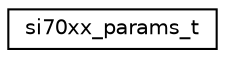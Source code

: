 digraph "Graphical Class Hierarchy"
{
 // LATEX_PDF_SIZE
  edge [fontname="Helvetica",fontsize="10",labelfontname="Helvetica",labelfontsize="10"];
  node [fontname="Helvetica",fontsize="10",shape=record];
  rankdir="LR";
  Node0 [label="si70xx_params_t",height=0.2,width=0.4,color="black", fillcolor="white", style="filled",URL="$structsi70xx__params__t.html",tooltip="Device initialization parameters."];
}
